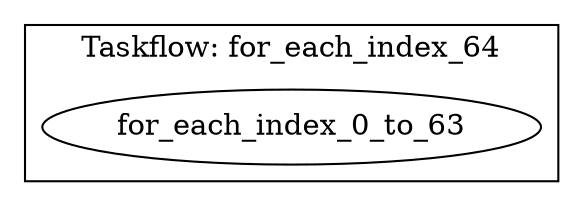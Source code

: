 digraph Taskflow {
subgraph cluster_p0x7ff7bc8c9128 {
label="Taskflow: for_each_index_64";
p0x7f8f12065c00[label="for_each_index_0_to_63" ];
}
}

